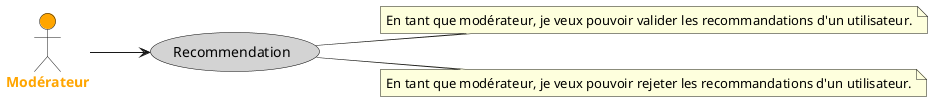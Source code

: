 @startuml UserStoryModRecommandation

left to right direction
skinparam actorFontStyle bold
skinparam usecase {
    BackgroundColor YellowGreen
    BorderColor Black
}

actor "Modérateur" as M #Orange;text:Orange

usecase "Recommendation" as R #LightGray;text:Black

' Relations entre acteurs et cas d'utilisation
M --> R

' Description des cas d'utilisation
note right of R
    En tant que modérateur, je veux pouvoir valider les recommandations d'un utilisateur.
end note
note right of R
    En tant que modérateur, je veux pouvoir rejeter les recommandations d'un utilisateur.
end note

@enduml